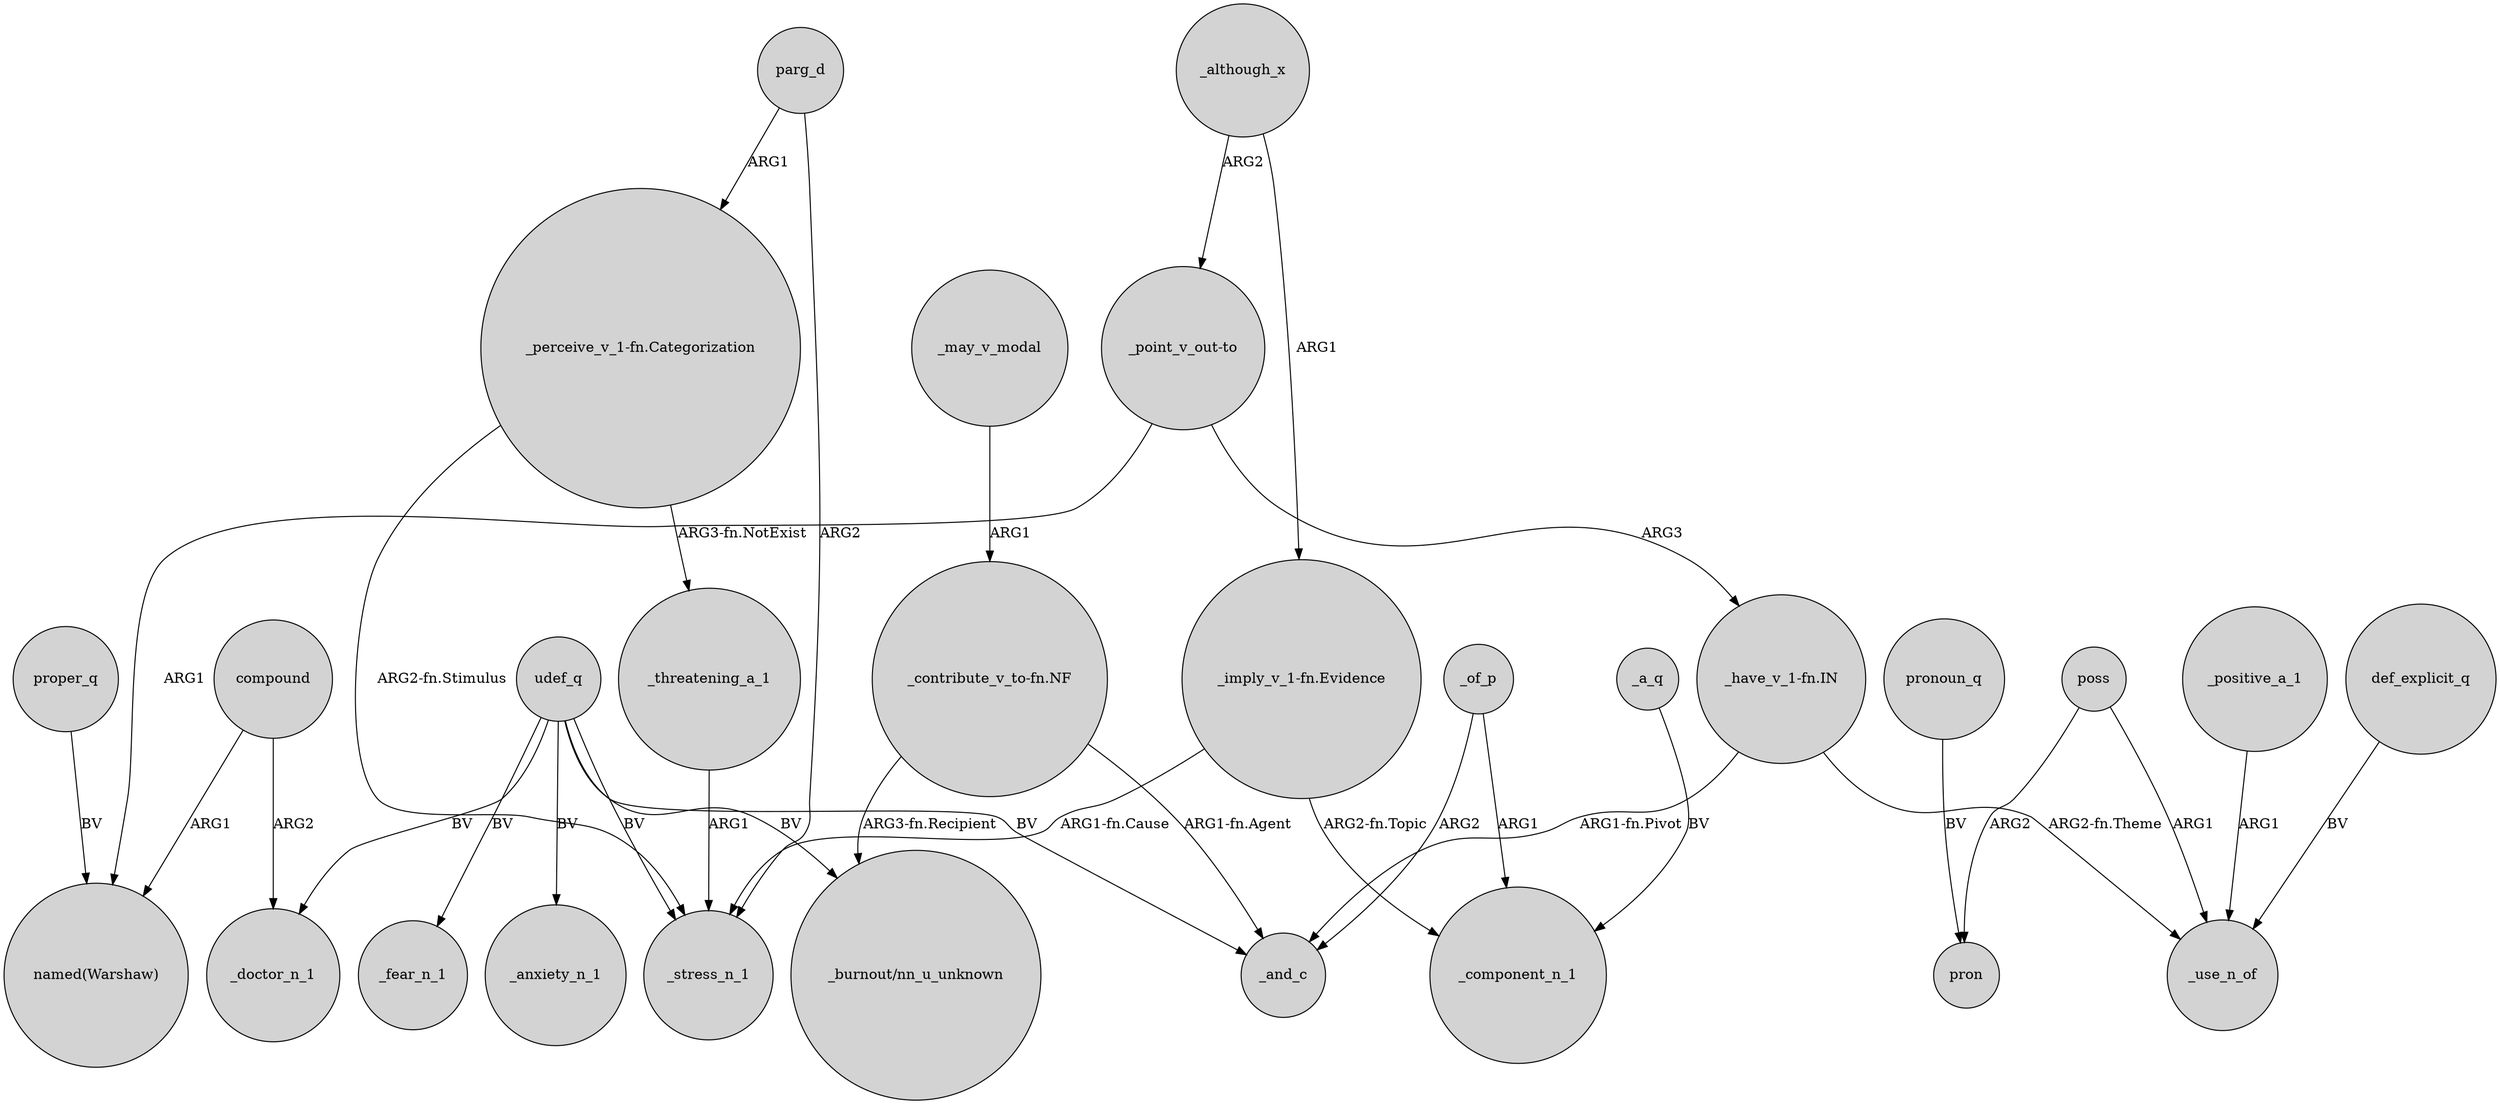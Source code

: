 digraph {
	node [shape=circle style=filled]
	proper_q -> "named(Warshaw)" [label=BV]
	compound -> _doctor_n_1 [label=ARG2]
	udef_q -> _stress_n_1 [label=BV]
	poss -> _use_n_of [label=ARG1]
	poss -> pron [label=ARG2]
	parg_d -> _stress_n_1 [label=ARG2]
	_threatening_a_1 -> _stress_n_1 [label=ARG1]
	udef_q -> "_burnout/nn_u_unknown" [label=BV]
	_may_v_modal -> "_contribute_v_to-fn.NF" [label=ARG1]
	_of_p -> _component_n_1 [label=ARG1]
	"_point_v_out-to" -> "_have_v_1-fn.IN" [label=ARG3]
	"_have_v_1-fn.IN" -> _use_n_of [label="ARG2-fn.Theme"]
	_of_p -> _and_c [label=ARG2]
	"_imply_v_1-fn.Evidence" -> _stress_n_1 [label="ARG1-fn.Cause"]
	_although_x -> "_imply_v_1-fn.Evidence" [label=ARG1]
	udef_q -> _doctor_n_1 [label=BV]
	"_contribute_v_to-fn.NF" -> _and_c [label="ARG1-fn.Agent"]
	udef_q -> _fear_n_1 [label=BV]
	pronoun_q -> pron [label=BV]
	_a_q -> _component_n_1 [label=BV]
	"_have_v_1-fn.IN" -> _and_c [label="ARG1-fn.Pivot"]
	def_explicit_q -> _use_n_of [label=BV]
	_positive_a_1 -> _use_n_of [label=ARG1]
	"_perceive_v_1-fn.Categorization" -> _threatening_a_1 [label="ARG3-fn.NotExist"]
	"_perceive_v_1-fn.Categorization" -> _stress_n_1 [label="ARG2-fn.Stimulus"]
	compound -> "named(Warshaw)" [label=ARG1]
	"_point_v_out-to" -> "named(Warshaw)" [label=ARG1]
	parg_d -> "_perceive_v_1-fn.Categorization" [label=ARG1]
	"_contribute_v_to-fn.NF" -> "_burnout/nn_u_unknown" [label="ARG3-fn.Recipient"]
	udef_q -> _and_c [label=BV]
	_although_x -> "_point_v_out-to" [label=ARG2]
	"_imply_v_1-fn.Evidence" -> _component_n_1 [label="ARG2-fn.Topic"]
	udef_q -> _anxiety_n_1 [label=BV]
}
